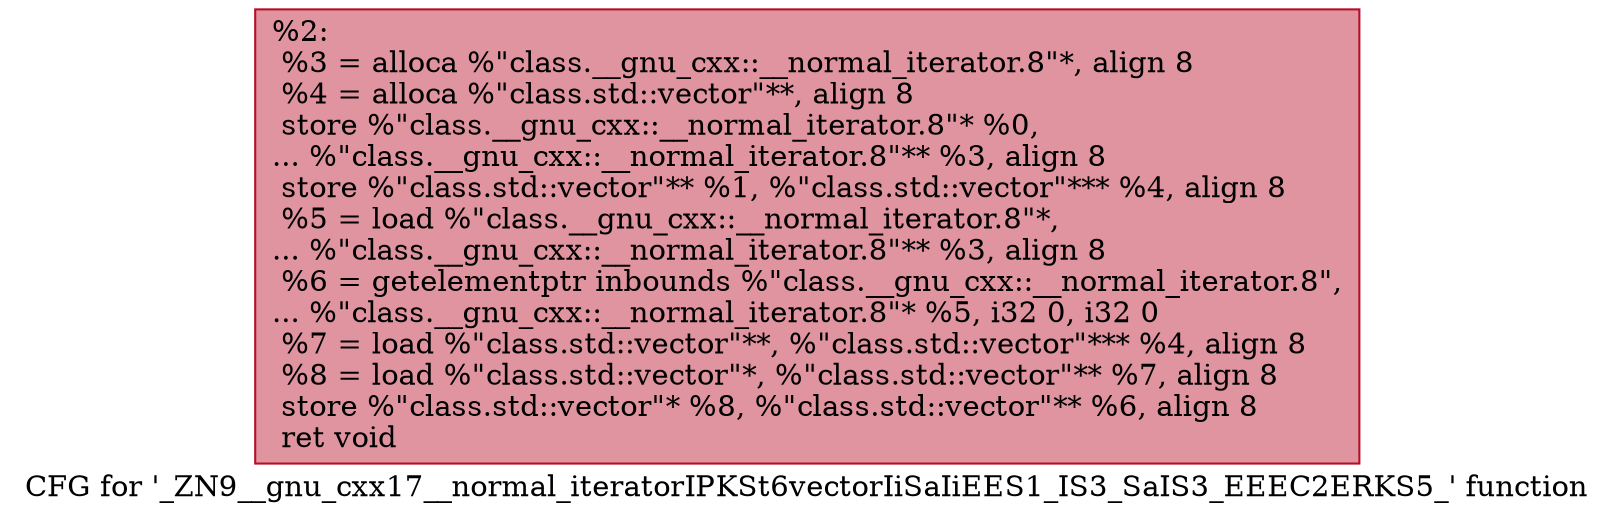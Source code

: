 digraph "CFG for '_ZN9__gnu_cxx17__normal_iteratorIPKSt6vectorIiSaIiEES1_IS3_SaIS3_EEEC2ERKS5_' function" {
	label="CFG for '_ZN9__gnu_cxx17__normal_iteratorIPKSt6vectorIiSaIiEES1_IS3_SaIS3_EEEC2ERKS5_' function";

	Node0x559aeaaa5220 [shape=record,color="#b70d28ff", style=filled, fillcolor="#b70d2870",label="{%2:\l  %3 = alloca %\"class.__gnu_cxx::__normal_iterator.8\"*, align 8\l  %4 = alloca %\"class.std::vector\"**, align 8\l  store %\"class.__gnu_cxx::__normal_iterator.8\"* %0,\l... %\"class.__gnu_cxx::__normal_iterator.8\"** %3, align 8\l  store %\"class.std::vector\"** %1, %\"class.std::vector\"*** %4, align 8\l  %5 = load %\"class.__gnu_cxx::__normal_iterator.8\"*,\l... %\"class.__gnu_cxx::__normal_iterator.8\"** %3, align 8\l  %6 = getelementptr inbounds %\"class.__gnu_cxx::__normal_iterator.8\",\l... %\"class.__gnu_cxx::__normal_iterator.8\"* %5, i32 0, i32 0\l  %7 = load %\"class.std::vector\"**, %\"class.std::vector\"*** %4, align 8\l  %8 = load %\"class.std::vector\"*, %\"class.std::vector\"** %7, align 8\l  store %\"class.std::vector\"* %8, %\"class.std::vector\"** %6, align 8\l  ret void\l}"];
}
